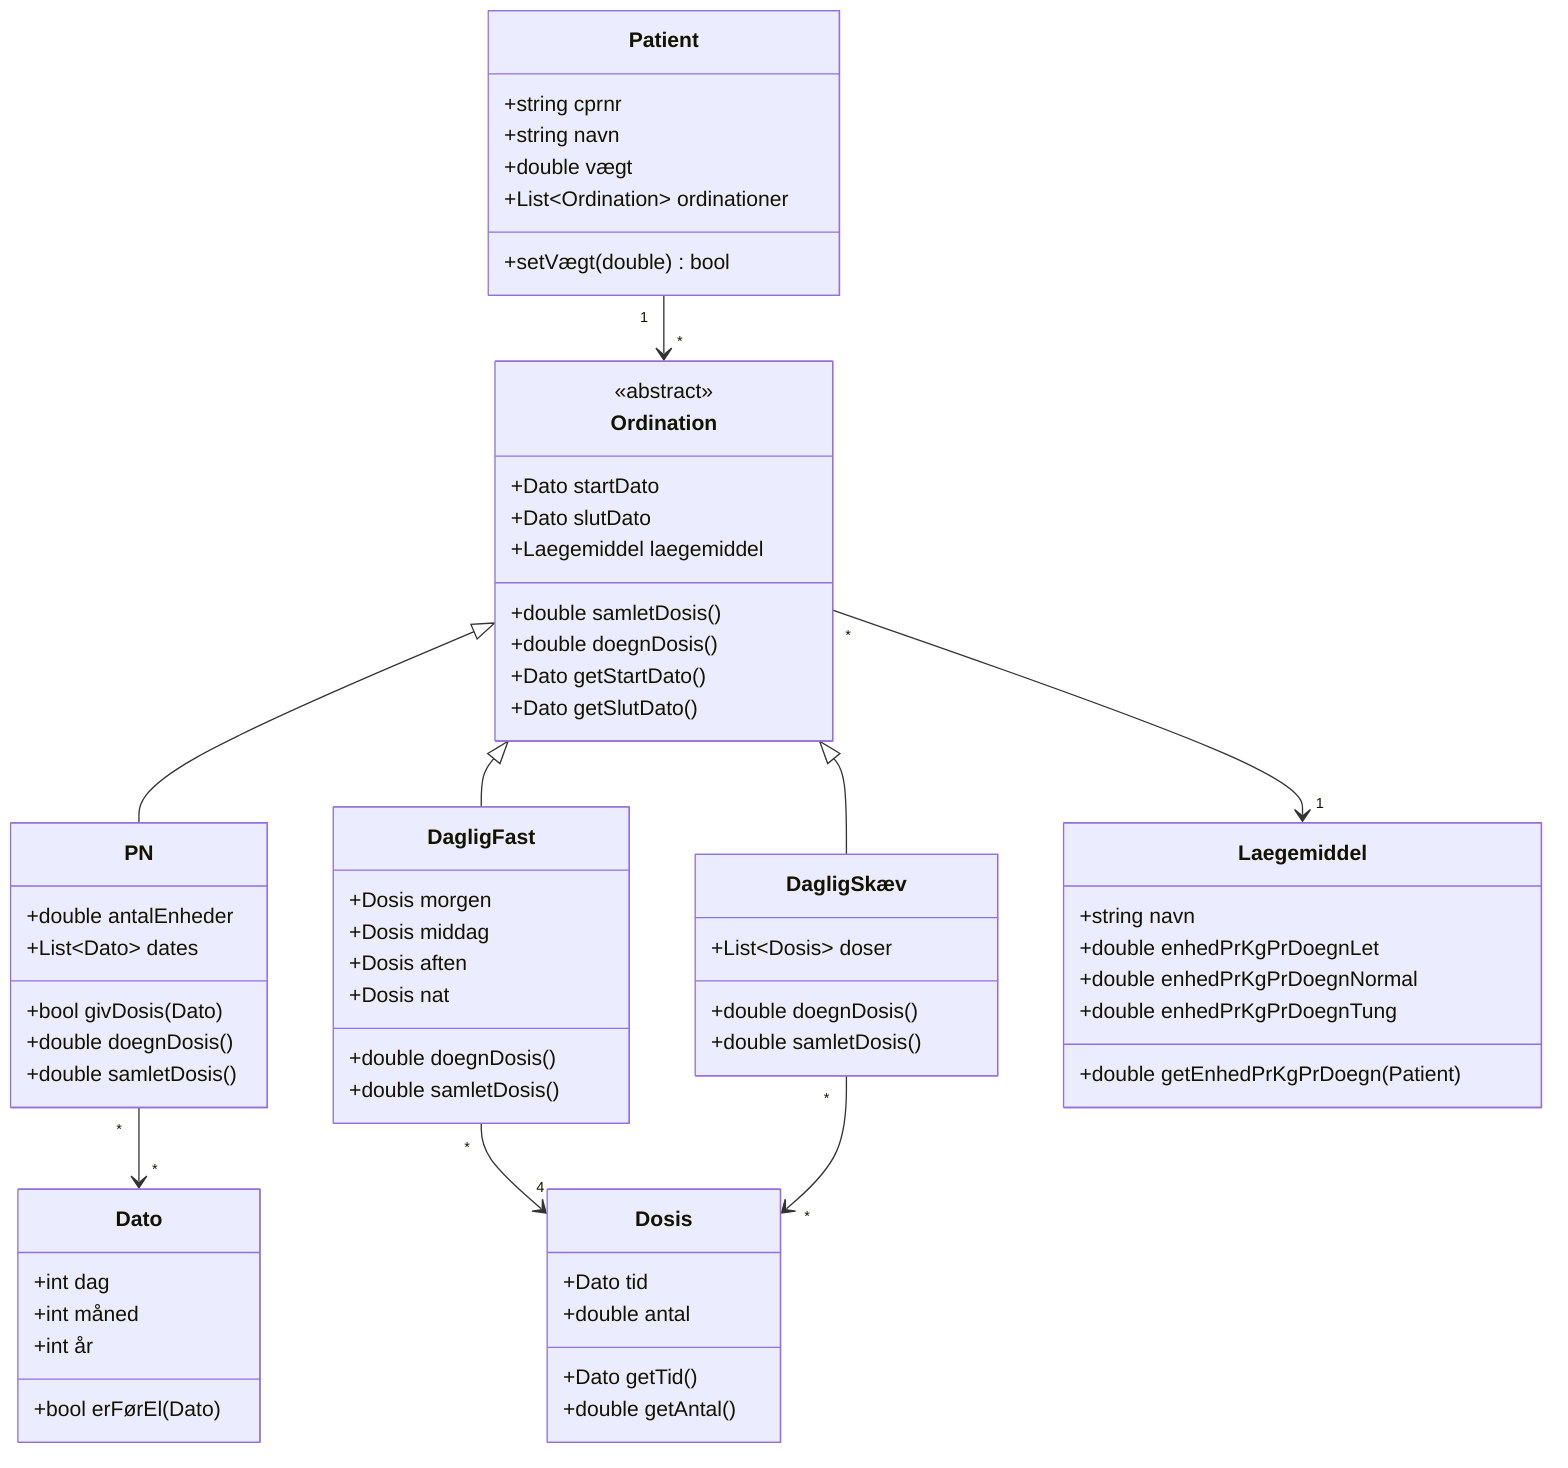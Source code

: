 classDiagram
    class Patient {
        +string cprnr
        +string navn
        +double vægt
        +List~Ordination~ ordinationer
        +setVægt(double) bool
    }
    
    class Ordination {
        <<abstract>>
        +Dato startDato
        +Dato slutDato
        +Laegemiddel laegemiddel
        +double samletDosis()
        +double doegnDosis()
        +Dato getStartDato()
        +Dato getSlutDato()
    }
    
    class PN {
        +double antalEnheder
        +List~Dato~ dates
        +bool givDosis(Dato)
        +double doegnDosis()
        +double samletDosis()
    }
    
    class DagligFast {
        +Dosis morgen
        +Dosis middag
        +Dosis aften
        +Dosis nat
        +double doegnDosis()
        +double samletDosis()
    }
    
    class DagligSkæv {
        +List~Dosis~ doser
        +double doegnDosis()
        +double samletDosis()
    }
    
    class Laegemiddel {
        +string navn
        +double enhedPrKgPrDoegnLet
        +double enhedPrKgPrDoegnNormal
        +double enhedPrKgPrDoegnTung
        +double getEnhedPrKgPrDoegn(Patient)
    }
    
    class Dosis {
        +Dato tid
        +double antal
        +Dato getTid()
        +double getAntal()
    }
    
    class Dato {
        +int dag
        +int måned
        +int år
        +bool erFørEl(Dato)
    }
    
    Patient "1" --> "*" Ordination
    Ordination <|-- PN
    Ordination <|-- DagligFast
    Ordination <|-- DagligSkæv
    Ordination "*" --> "1" Laegemiddel
    DagligFast "*" --> "4" Dosis
    DagligSkæv "*" --> "*" Dosis
    PN "*" --> "*" Dato